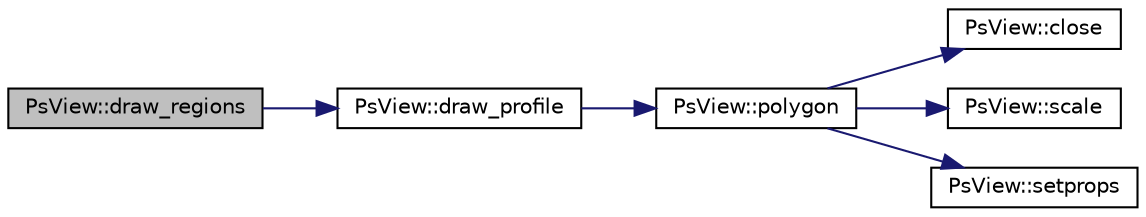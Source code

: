 digraph "PsView::draw_regions"
{
 // LATEX_PDF_SIZE
  edge [fontname="Helvetica",fontsize="10",labelfontname="Helvetica",labelfontsize="10"];
  node [fontname="Helvetica",fontsize="10",shape=record];
  rankdir="LR";
  Node1 [label="PsView::draw_regions",height=0.2,width=0.4,color="black", fillcolor="grey75", style="filled", fontcolor="black",tooltip=" "];
  Node1 -> Node2 [color="midnightblue",fontsize="10",style="solid",fontname="Helvetica"];
  Node2 [label="PsView::draw_profile",height=0.2,width=0.4,color="black", fillcolor="white", style="filled",URL="$d4/db7/class_ps_view.html#a76a9e933210f4043d84cf63b9a8b1e4f",tooltip=" "];
  Node2 -> Node3 [color="midnightblue",fontsize="10",style="solid",fontname="Helvetica"];
  Node3 [label="PsView::polygon",height=0.2,width=0.4,color="black", fillcolor="white", style="filled",URL="$d4/db7/class_ps_view.html#a1477cc980d9d2d7ae384e051023f5aff",tooltip=" "];
  Node3 -> Node4 [color="midnightblue",fontsize="10",style="solid",fontname="Helvetica"];
  Node4 [label="PsView::close",height=0.2,width=0.4,color="black", fillcolor="white", style="filled",URL="$d4/db7/class_ps_view.html#a2a49161897a2571c15f9bf893d2c2524",tooltip=" "];
  Node3 -> Node5 [color="midnightblue",fontsize="10",style="solid",fontname="Helvetica"];
  Node5 [label="PsView::scale",height=0.2,width=0.4,color="black", fillcolor="white", style="filled",URL="$d4/db7/class_ps_view.html#a1522bef45bf5601fd6a65b39b40fe934",tooltip=" "];
  Node3 -> Node6 [color="midnightblue",fontsize="10",style="solid",fontname="Helvetica"];
  Node6 [label="PsView::setprops",height=0.2,width=0.4,color="black", fillcolor="white", style="filled",URL="$d4/db7/class_ps_view.html#a19dbc7e564bf2e9ed2f167e7c2a04a0f",tooltip=" "];
}
